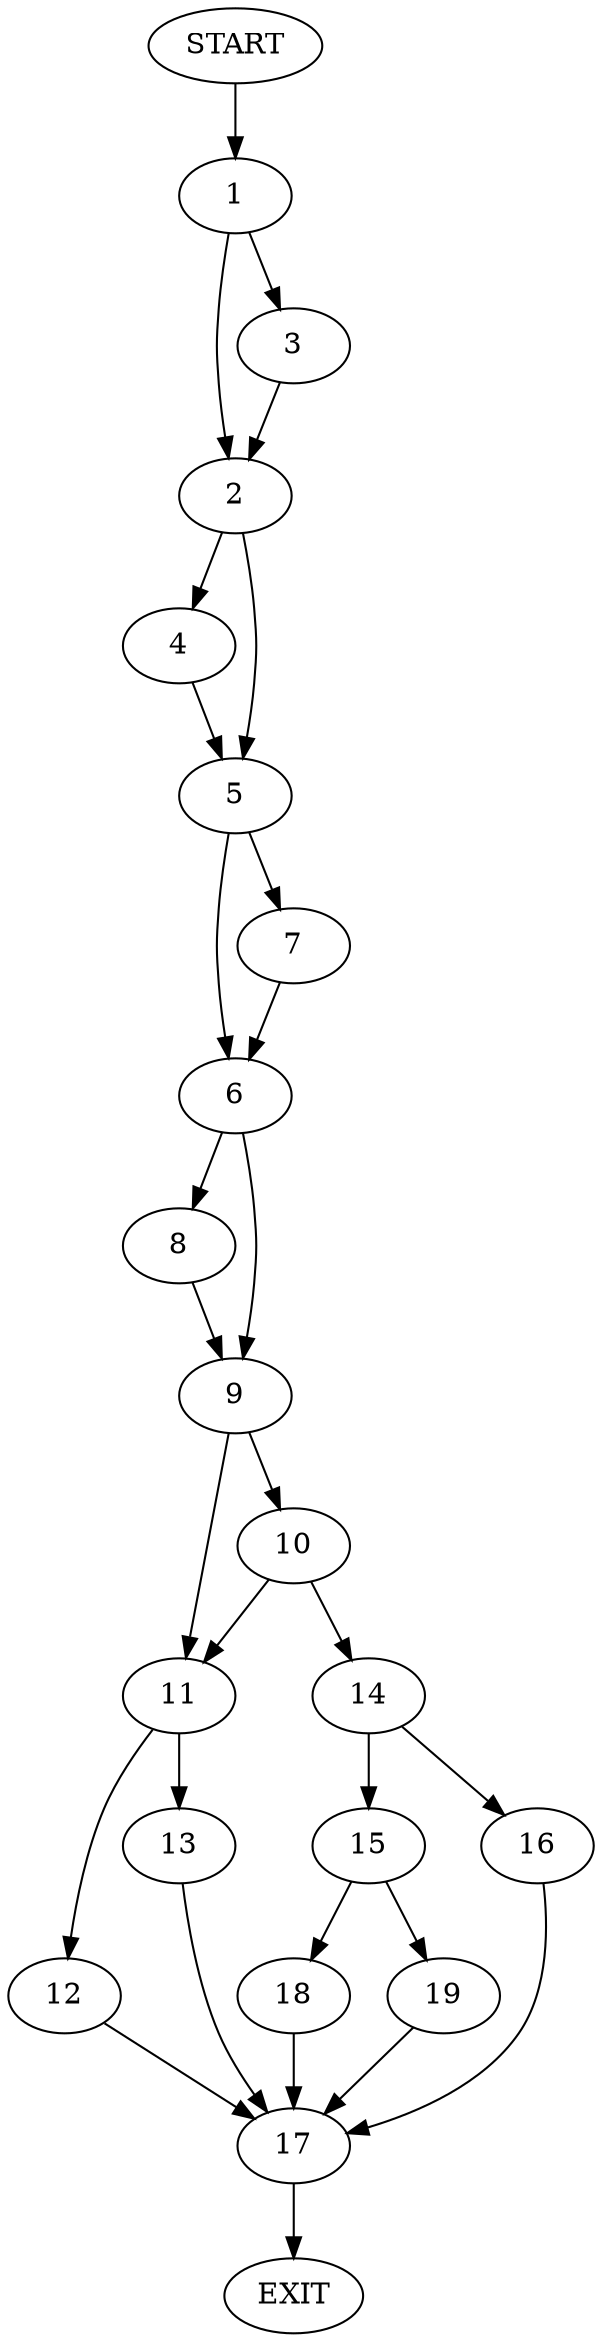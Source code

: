 digraph {
0 [label="START"]
20 [label="EXIT"]
0 -> 1
1 -> 2
1 -> 3
3 -> 2
2 -> 4
2 -> 5
5 -> 6
5 -> 7
4 -> 5
7 -> 6
6 -> 8
6 -> 9
8 -> 9
9 -> 10
9 -> 11
11 -> 12
11 -> 13
10 -> 11
10 -> 14
14 -> 15
14 -> 16
13 -> 17
12 -> 17
17 -> 20
15 -> 18
15 -> 19
16 -> 17
18 -> 17
19 -> 17
}
